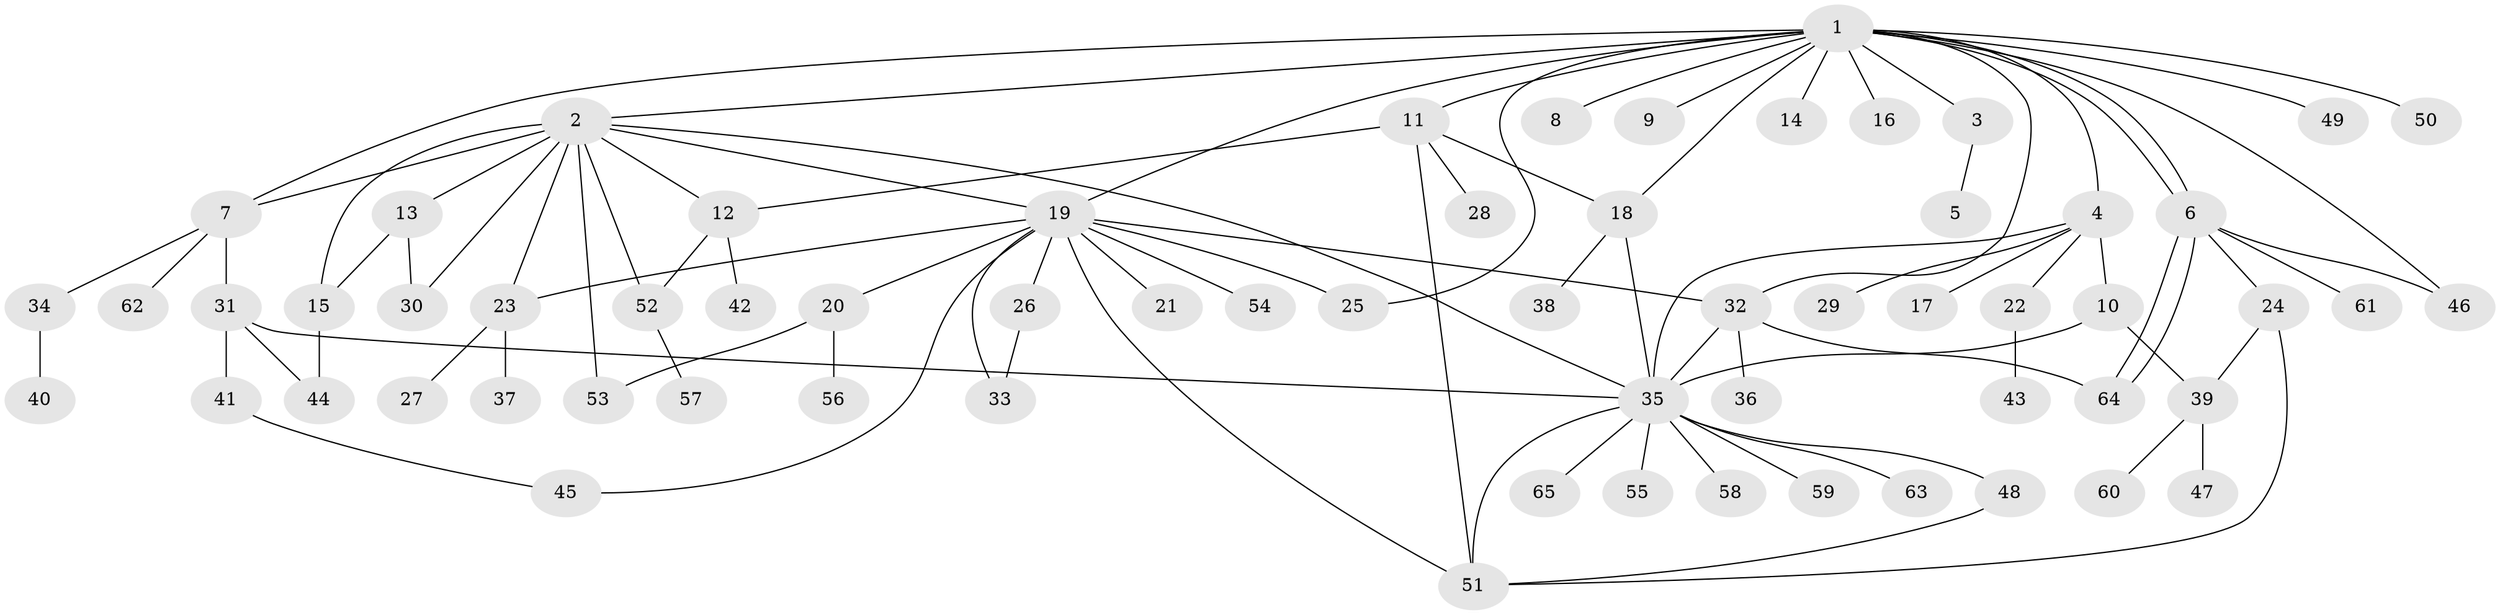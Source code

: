 // Generated by graph-tools (version 1.1) at 2025/35/03/09/25 02:35:26]
// undirected, 65 vertices, 92 edges
graph export_dot {
graph [start="1"]
  node [color=gray90,style=filled];
  1;
  2;
  3;
  4;
  5;
  6;
  7;
  8;
  9;
  10;
  11;
  12;
  13;
  14;
  15;
  16;
  17;
  18;
  19;
  20;
  21;
  22;
  23;
  24;
  25;
  26;
  27;
  28;
  29;
  30;
  31;
  32;
  33;
  34;
  35;
  36;
  37;
  38;
  39;
  40;
  41;
  42;
  43;
  44;
  45;
  46;
  47;
  48;
  49;
  50;
  51;
  52;
  53;
  54;
  55;
  56;
  57;
  58;
  59;
  60;
  61;
  62;
  63;
  64;
  65;
  1 -- 2;
  1 -- 3;
  1 -- 4;
  1 -- 6;
  1 -- 6;
  1 -- 7;
  1 -- 8;
  1 -- 9;
  1 -- 11;
  1 -- 14;
  1 -- 16;
  1 -- 18;
  1 -- 19;
  1 -- 25;
  1 -- 32;
  1 -- 46;
  1 -- 49;
  1 -- 50;
  2 -- 7;
  2 -- 12;
  2 -- 13;
  2 -- 15;
  2 -- 19;
  2 -- 23;
  2 -- 30;
  2 -- 35;
  2 -- 52;
  2 -- 53;
  3 -- 5;
  4 -- 10;
  4 -- 17;
  4 -- 22;
  4 -- 29;
  4 -- 35;
  6 -- 24;
  6 -- 46;
  6 -- 61;
  6 -- 64;
  6 -- 64;
  7 -- 31;
  7 -- 34;
  7 -- 62;
  10 -- 35;
  10 -- 39;
  11 -- 12;
  11 -- 18;
  11 -- 28;
  11 -- 51;
  12 -- 42;
  12 -- 52;
  13 -- 15;
  13 -- 30;
  15 -- 44;
  18 -- 35;
  18 -- 38;
  19 -- 20;
  19 -- 21;
  19 -- 23;
  19 -- 25;
  19 -- 26;
  19 -- 32;
  19 -- 33;
  19 -- 45;
  19 -- 51;
  19 -- 54;
  20 -- 53;
  20 -- 56;
  22 -- 43;
  23 -- 27;
  23 -- 37;
  24 -- 39;
  24 -- 51;
  26 -- 33;
  31 -- 35;
  31 -- 41;
  31 -- 44;
  32 -- 35;
  32 -- 36;
  32 -- 64;
  34 -- 40;
  35 -- 48;
  35 -- 51;
  35 -- 55;
  35 -- 58;
  35 -- 59;
  35 -- 63;
  35 -- 65;
  39 -- 47;
  39 -- 60;
  41 -- 45;
  48 -- 51;
  52 -- 57;
}

